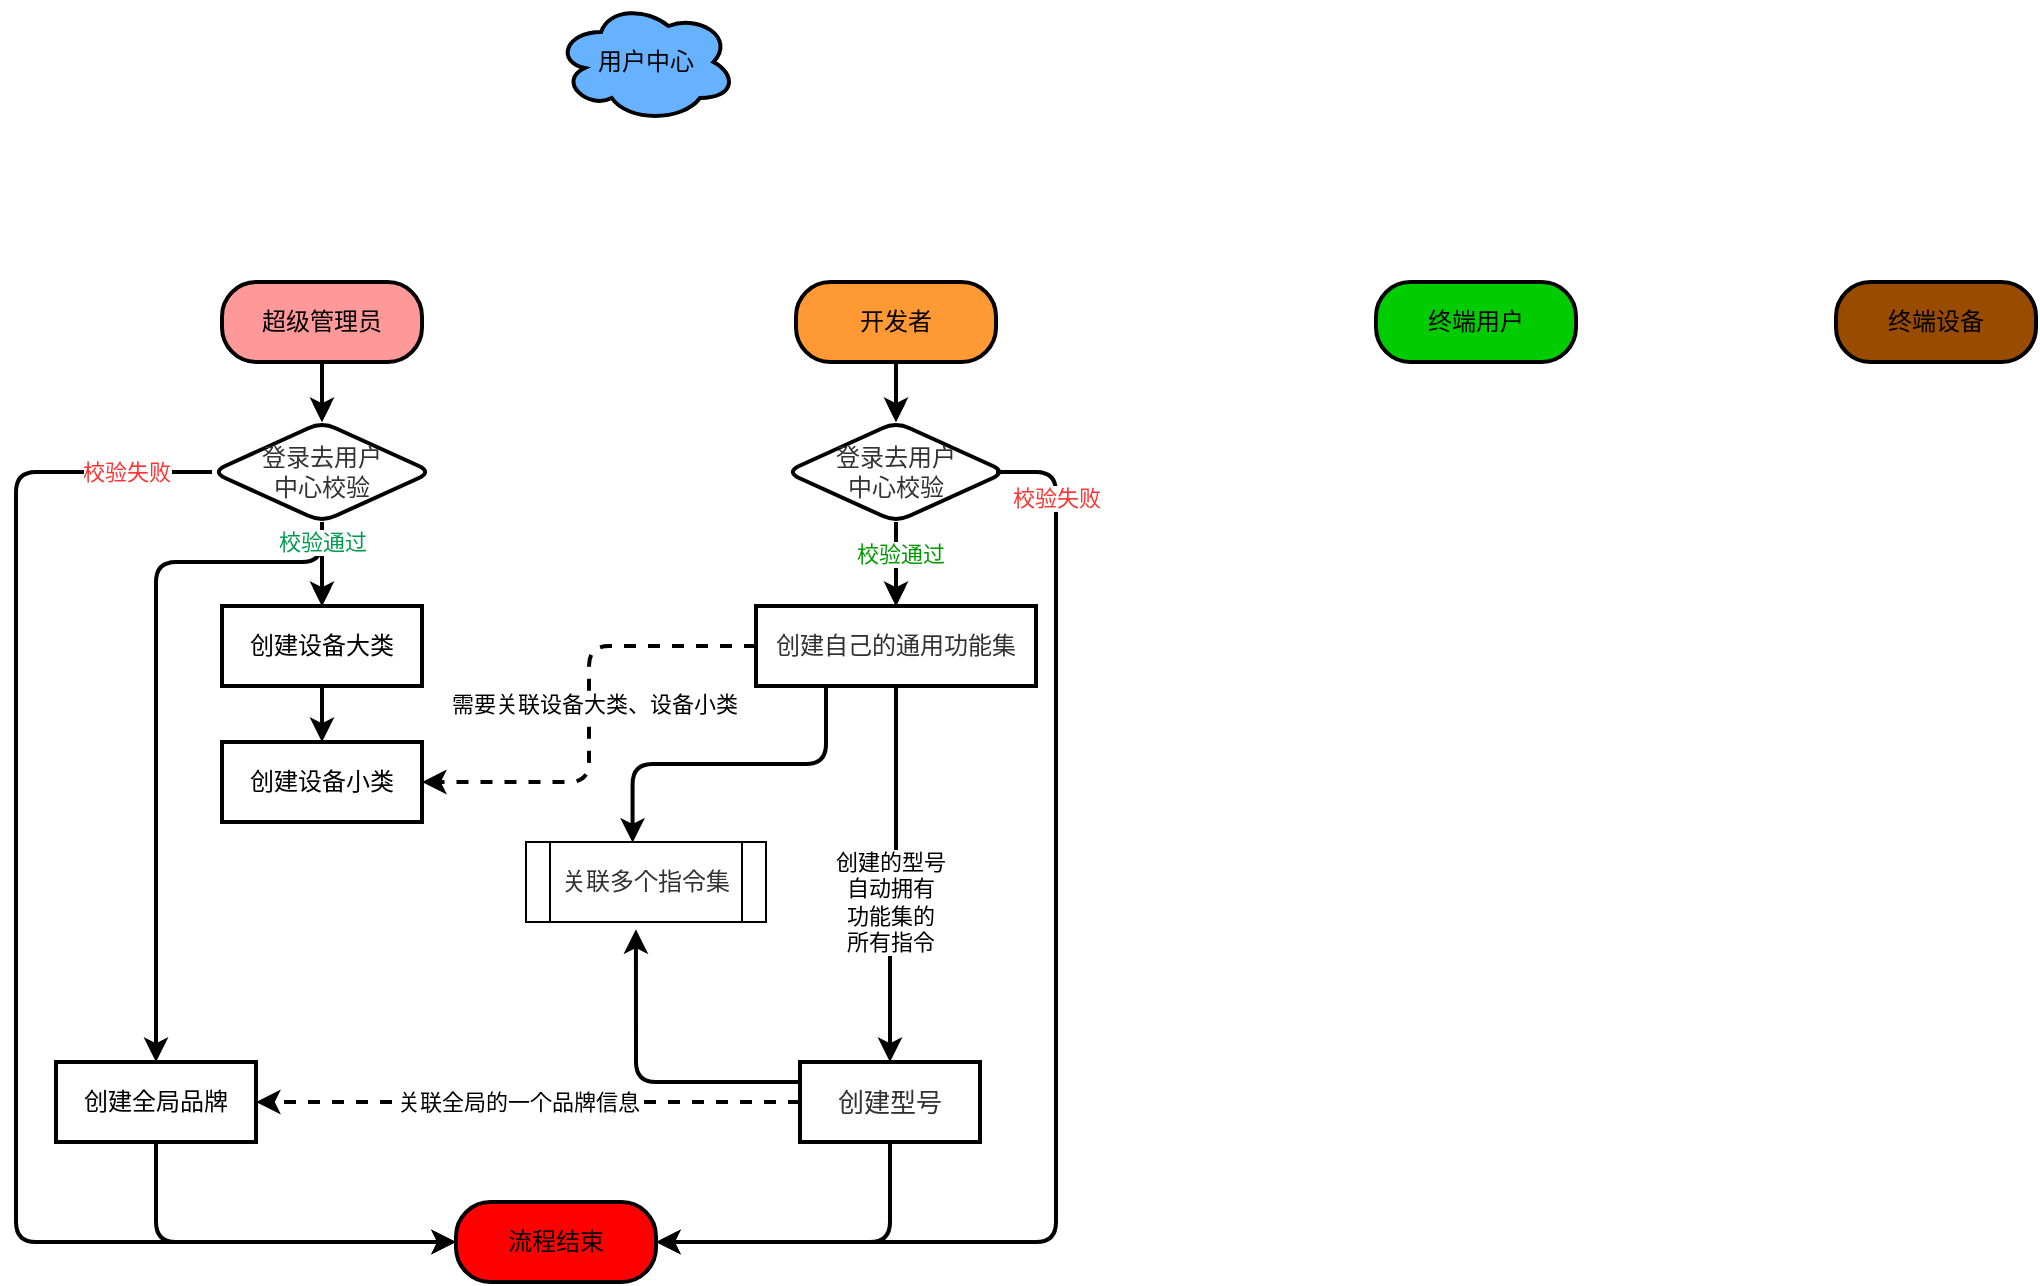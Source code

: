 <mxfile version="14.5.8" type="github">
  <diagram id="WxyCQpWoD7cld8w3Jl5g" name="第 1 页">
    <mxGraphModel dx="1185" dy="643" grid="1" gridSize="10" guides="1" tooltips="1" connect="1" arrows="1" fold="1" page="1" pageScale="1" pageWidth="1169" pageHeight="1654" math="0" shadow="0">
      <root>
        <mxCell id="0" />
        <mxCell id="1" parent="0" />
        <mxCell id="B9zy33VmHQFx12RCTuMV-1" value="用户中心" style="ellipse;shape=cloud;whiteSpace=wrap;html=1;fillColor=#66B2FF;strokeWidth=2;" vertex="1" parent="1">
          <mxGeometry x="330" y="110" width="90" height="60" as="geometry" />
        </mxCell>
        <mxCell id="B9zy33VmHQFx12RCTuMV-10" value="" style="edgeStyle=orthogonalEdgeStyle;rounded=0;orthogonalLoop=1;jettySize=auto;html=1;" edge="1" parent="1" source="B9zy33VmHQFx12RCTuMV-3" target="B9zy33VmHQFx12RCTuMV-9">
          <mxGeometry relative="1" as="geometry" />
        </mxCell>
        <mxCell id="B9zy33VmHQFx12RCTuMV-3" value="超级管理员" style="rounded=1;whiteSpace=wrap;html=1;arcSize=43;fillColor=#FF9999;strokeWidth=2;" vertex="1" parent="1">
          <mxGeometry x="163" y="250" width="100" height="40" as="geometry" />
        </mxCell>
        <mxCell id="B9zy33VmHQFx12RCTuMV-12" style="edgeStyle=orthogonalEdgeStyle;rounded=0;orthogonalLoop=1;jettySize=auto;html=1;exitX=0.5;exitY=1;exitDx=0;exitDy=0;" edge="1" parent="1" source="B9zy33VmHQFx12RCTuMV-6" target="B9zy33VmHQFx12RCTuMV-11">
          <mxGeometry relative="1" as="geometry" />
        </mxCell>
        <mxCell id="B9zy33VmHQFx12RCTuMV-6" value="开发者" style="rounded=1;whiteSpace=wrap;html=1;arcSize=43;fillColor=#FF9933;strokeWidth=2;" vertex="1" parent="1">
          <mxGeometry x="450" y="250" width="100" height="40" as="geometry" />
        </mxCell>
        <mxCell id="B9zy33VmHQFx12RCTuMV-7" value="终端设备" style="rounded=1;whiteSpace=wrap;html=1;arcSize=43;fillColor=#994C00;strokeWidth=2;" vertex="1" parent="1">
          <mxGeometry x="970" y="250" width="100" height="40" as="geometry" />
        </mxCell>
        <mxCell id="B9zy33VmHQFx12RCTuMV-8" value="终端用户" style="rounded=1;whiteSpace=wrap;html=1;arcSize=43;fillColor=#00CC00;strokeColor=#000000;strokeWidth=2;" vertex="1" parent="1">
          <mxGeometry x="740" y="250" width="100" height="40" as="geometry" />
        </mxCell>
        <mxCell id="B9zy33VmHQFx12RCTuMV-16" style="edgeStyle=elbowEdgeStyle;rounded=1;orthogonalLoop=1;jettySize=auto;html=1;exitX=0;exitY=0.5;exitDx=0;exitDy=0;strokeWidth=2;entryX=0;entryY=0.5;entryDx=0;entryDy=0;" edge="1" parent="1" source="B9zy33VmHQFx12RCTuMV-9" target="B9zy33VmHQFx12RCTuMV-15">
          <mxGeometry relative="1" as="geometry">
            <mxPoint x="320" y="700" as="targetPoint" />
            <Array as="points">
              <mxPoint x="60" y="560" />
            </Array>
          </mxGeometry>
        </mxCell>
        <mxCell id="B9zy33VmHQFx12RCTuMV-19" value="&lt;font color=&quot;#ff3333&quot;&gt;校验失败&lt;/font&gt;" style="edgeLabel;html=1;align=center;verticalAlign=middle;resizable=0;points=[];strokeColor=#FF3333;" vertex="1" connectable="0" parent="B9zy33VmHQFx12RCTuMV-16">
          <mxGeometry x="-0.808" y="2" relative="1" as="geometry">
            <mxPoint x="24.17" y="-2" as="offset" />
          </mxGeometry>
        </mxCell>
        <mxCell id="B9zy33VmHQFx12RCTuMV-20" value="&lt;font color=&quot;#00994d&quot;&gt;校验通过&lt;/font&gt;" style="edgeStyle=orthogonalEdgeStyle;rounded=0;orthogonalLoop=1;jettySize=auto;html=1;exitX=0.5;exitY=1;exitDx=0;exitDy=0;fontColor=#FF3333;entryX=0.5;entryY=0;entryDx=0;entryDy=0;" edge="1" parent="1" source="B9zy33VmHQFx12RCTuMV-9" target="B9zy33VmHQFx12RCTuMV-22">
          <mxGeometry x="-0.524" relative="1" as="geometry">
            <mxPoint x="213" y="400" as="targetPoint" />
            <mxPoint as="offset" />
          </mxGeometry>
        </mxCell>
        <mxCell id="B9zy33VmHQFx12RCTuMV-30" style="edgeStyle=elbowEdgeStyle;rounded=1;orthogonalLoop=1;jettySize=auto;html=1;exitX=0.5;exitY=1;exitDx=0;exitDy=0;entryX=0.5;entryY=0;entryDx=0;entryDy=0;elbow=vertical;strokeWidth=2;" edge="1" parent="1" source="B9zy33VmHQFx12RCTuMV-9" target="B9zy33VmHQFx12RCTuMV-27">
          <mxGeometry relative="1" as="geometry">
            <Array as="points">
              <mxPoint x="153" y="390" />
            </Array>
          </mxGeometry>
        </mxCell>
        <mxCell id="B9zy33VmHQFx12RCTuMV-9" value="&lt;span style=&quot;color: rgb(50 , 50 , 50) ; background-color: rgba(255 , 255 , 255 , 0.01)&quot;&gt;&lt;font style=&quot;font-size: 12px&quot;&gt;登录去用户&lt;/font&gt;&lt;/span&gt;&lt;div style=&quot;resize: none ; outline: 0px ; color: rgb(50 , 50 , 50)&quot;&gt;&lt;font style=&quot;font-size: 12px&quot;&gt;中心校验&lt;/font&gt;&lt;/div&gt;" style="rhombus;whiteSpace=wrap;html=1;rounded=1;arcSize=15;strokeWidth=2;" vertex="1" parent="1">
          <mxGeometry x="158" y="320" width="110" height="50" as="geometry" />
        </mxCell>
        <mxCell id="B9zy33VmHQFx12RCTuMV-33" style="edgeStyle=orthogonalEdgeStyle;rounded=0;orthogonalLoop=1;jettySize=auto;html=1;exitX=0.5;exitY=1;exitDx=0;exitDy=0;entryX=0.5;entryY=0;entryDx=0;entryDy=0;" edge="1" parent="1" source="B9zy33VmHQFx12RCTuMV-11" target="B9zy33VmHQFx12RCTuMV-32">
          <mxGeometry relative="1" as="geometry" />
        </mxCell>
        <mxCell id="B9zy33VmHQFx12RCTuMV-34" value="校验通过" style="edgeLabel;html=1;align=center;verticalAlign=middle;resizable=0;points=[];fontColor=#009900;" vertex="1" connectable="0" parent="B9zy33VmHQFx12RCTuMV-33">
          <mxGeometry x="-0.258" y="2" relative="1" as="geometry">
            <mxPoint as="offset" />
          </mxGeometry>
        </mxCell>
        <mxCell id="B9zy33VmHQFx12RCTuMV-11" value="&lt;span style=&quot;color: rgb(50 , 50 , 50) ; background-color: rgba(255 , 255 , 255 , 0.01)&quot;&gt;&lt;font style=&quot;font-size: 12px&quot;&gt;登录去用户&lt;/font&gt;&lt;/span&gt;&lt;div style=&quot;resize: none ; outline: 0px ; color: rgb(50 , 50 , 50)&quot;&gt;&lt;font style=&quot;font-size: 12px&quot;&gt;中心校验&lt;/font&gt;&lt;/div&gt;" style="rhombus;whiteSpace=wrap;html=1;rounded=1;arcSize=15;strokeWidth=2;" vertex="1" parent="1">
          <mxGeometry x="445" y="320" width="110" height="50" as="geometry" />
        </mxCell>
        <mxCell id="B9zy33VmHQFx12RCTuMV-15" value="流程结束" style="rounded=1;whiteSpace=wrap;html=1;arcSize=43;fillColor=#FF0000;strokeWidth=2;" vertex="1" parent="1">
          <mxGeometry x="280" y="710" width="100" height="40" as="geometry" />
        </mxCell>
        <mxCell id="B9zy33VmHQFx12RCTuMV-26" style="edgeStyle=orthogonalEdgeStyle;rounded=1;orthogonalLoop=1;jettySize=auto;html=1;exitX=0.5;exitY=1;exitDx=0;exitDy=0;entryX=0.5;entryY=0;entryDx=0;entryDy=0;strokeWidth=2;" edge="1" parent="1" source="B9zy33VmHQFx12RCTuMV-22" target="B9zy33VmHQFx12RCTuMV-25">
          <mxGeometry relative="1" as="geometry" />
        </mxCell>
        <mxCell id="B9zy33VmHQFx12RCTuMV-22" value="创建设备大类" style="rounded=0;whiteSpace=wrap;html=1;strokeWidth=2;" vertex="1" parent="1">
          <mxGeometry x="163" y="412" width="100" height="40" as="geometry" />
        </mxCell>
        <mxCell id="B9zy33VmHQFx12RCTuMV-25" value="创建设备小类" style="rounded=0;whiteSpace=wrap;html=1;strokeWidth=2;" vertex="1" parent="1">
          <mxGeometry x="163" y="480" width="100" height="40" as="geometry" />
        </mxCell>
        <mxCell id="B9zy33VmHQFx12RCTuMV-31" style="edgeStyle=orthogonalEdgeStyle;rounded=1;orthogonalLoop=1;jettySize=auto;elbow=vertical;html=1;exitX=0.5;exitY=1;exitDx=0;exitDy=0;entryX=0;entryY=0.5;entryDx=0;entryDy=0;strokeWidth=2;" edge="1" parent="1" source="B9zy33VmHQFx12RCTuMV-27" target="B9zy33VmHQFx12RCTuMV-15">
          <mxGeometry relative="1" as="geometry">
            <mxPoint x="288" y="700" as="targetPoint" />
          </mxGeometry>
        </mxCell>
        <mxCell id="B9zy33VmHQFx12RCTuMV-27" value="创建全局品牌" style="rounded=0;whiteSpace=wrap;html=1;strokeWidth=2;" vertex="1" parent="1">
          <mxGeometry x="80" y="640" width="100" height="40" as="geometry" />
        </mxCell>
        <mxCell id="B9zy33VmHQFx12RCTuMV-37" style="edgeStyle=orthogonalEdgeStyle;rounded=1;orthogonalLoop=1;jettySize=auto;html=1;exitX=0.5;exitY=1;exitDx=0;exitDy=0;fontColor=#009900;strokeWidth=2;" edge="1" parent="1" source="B9zy33VmHQFx12RCTuMV-32" target="B9zy33VmHQFx12RCTuMV-36">
          <mxGeometry relative="1" as="geometry" />
        </mxCell>
        <mxCell id="B9zy33VmHQFx12RCTuMV-39" value="&lt;div&gt;&lt;span style=&quot;font-size: 11px&quot;&gt;创建的型号&lt;/span&gt;&lt;/div&gt;&lt;div&gt;&lt;span style=&quot;font-size: 11px&quot;&gt;自动拥有&lt;/span&gt;&lt;/div&gt;&lt;div&gt;&lt;span style=&quot;font-size: 11px&quot;&gt;功能集的&lt;/span&gt;&lt;/div&gt;&lt;div&gt;&lt;span style=&quot;font-size: 11px&quot;&gt;所有指令&lt;/span&gt;&lt;/div&gt;" style="edgeLabel;html=1;align=center;verticalAlign=middle;resizable=0;points=[];" vertex="1" connectable="0" parent="B9zy33VmHQFx12RCTuMV-37">
          <mxGeometry x="0.265" y="1" relative="1" as="geometry">
            <mxPoint x="-1" y="-10.33" as="offset" />
          </mxGeometry>
        </mxCell>
        <mxCell id="B9zy33VmHQFx12RCTuMV-55" style="edgeStyle=orthogonalEdgeStyle;rounded=1;orthogonalLoop=1;jettySize=auto;html=1;exitX=0;exitY=0.5;exitDx=0;exitDy=0;entryX=1;entryY=0.5;entryDx=0;entryDy=0;strokeWidth=2;dashed=1;" edge="1" parent="1" source="B9zy33VmHQFx12RCTuMV-32" target="B9zy33VmHQFx12RCTuMV-25">
          <mxGeometry relative="1" as="geometry" />
        </mxCell>
        <mxCell id="B9zy33VmHQFx12RCTuMV-56" value="需要关联设备大类、设备小类" style="edgeLabel;html=1;align=center;verticalAlign=middle;resizable=0;points=[];" vertex="1" connectable="0" parent="B9zy33VmHQFx12RCTuMV-55">
          <mxGeometry x="-0.175" y="2" relative="1" as="geometry">
            <mxPoint y="14.83" as="offset" />
          </mxGeometry>
        </mxCell>
        <mxCell id="B9zy33VmHQFx12RCTuMV-58" style="edgeStyle=orthogonalEdgeStyle;rounded=1;orthogonalLoop=1;jettySize=auto;html=1;exitX=0.25;exitY=1;exitDx=0;exitDy=0;strokeWidth=2;entryX=0.444;entryY=0.008;entryDx=0;entryDy=0;entryPerimeter=0;" edge="1" parent="1" source="B9zy33VmHQFx12RCTuMV-32" target="B9zy33VmHQFx12RCTuMV-59">
          <mxGeometry relative="1" as="geometry">
            <mxPoint x="420" y="520" as="targetPoint" />
          </mxGeometry>
        </mxCell>
        <mxCell id="B9zy33VmHQFx12RCTuMV-32" value="&lt;span style=&quot;color: rgb(50 , 50 , 50) ; background-color: rgba(255 , 255 , 255 , 0.01)&quot;&gt;&lt;font style=&quot;font-size: 12px&quot;&gt;创建自己的通用功能集&lt;/font&gt;&lt;/span&gt;" style="rounded=0;whiteSpace=wrap;html=1;strokeWidth=2;" vertex="1" parent="1">
          <mxGeometry x="430" y="412" width="140" height="40" as="geometry" />
        </mxCell>
        <mxCell id="B9zy33VmHQFx12RCTuMV-44" style="edgeStyle=orthogonalEdgeStyle;rounded=1;orthogonalLoop=1;jettySize=auto;html=1;exitX=0;exitY=0.5;exitDx=0;exitDy=0;entryX=1;entryY=0.5;entryDx=0;entryDy=0;dashed=1;strokeWidth=2;" edge="1" parent="1" source="B9zy33VmHQFx12RCTuMV-36" target="B9zy33VmHQFx12RCTuMV-27">
          <mxGeometry relative="1" as="geometry" />
        </mxCell>
        <mxCell id="B9zy33VmHQFx12RCTuMV-45" value="关联全局的一个品牌信息" style="edgeLabel;html=1;align=center;verticalAlign=middle;resizable=0;points=[];" vertex="1" connectable="0" parent="B9zy33VmHQFx12RCTuMV-44">
          <mxGeometry x="0.425" y="-2" relative="1" as="geometry">
            <mxPoint x="52.5" y="2" as="offset" />
          </mxGeometry>
        </mxCell>
        <mxCell id="B9zy33VmHQFx12RCTuMV-60" style="edgeStyle=orthogonalEdgeStyle;rounded=1;orthogonalLoop=1;jettySize=auto;html=1;exitX=0;exitY=0.25;exitDx=0;exitDy=0;entryX=0.458;entryY=1.092;entryDx=0;entryDy=0;entryPerimeter=0;strokeWidth=2;" edge="1" parent="1" source="B9zy33VmHQFx12RCTuMV-36" target="B9zy33VmHQFx12RCTuMV-59">
          <mxGeometry relative="1" as="geometry" />
        </mxCell>
        <mxCell id="B9zy33VmHQFx12RCTuMV-61" style="edgeStyle=orthogonalEdgeStyle;rounded=1;orthogonalLoop=1;jettySize=auto;html=1;exitX=0.5;exitY=1;exitDx=0;exitDy=0;entryX=1;entryY=0.5;entryDx=0;entryDy=0;strokeWidth=2;" edge="1" parent="1" source="B9zy33VmHQFx12RCTuMV-36" target="B9zy33VmHQFx12RCTuMV-15">
          <mxGeometry relative="1" as="geometry" />
        </mxCell>
        <mxCell id="B9zy33VmHQFx12RCTuMV-36" value="&lt;span style=&quot;color: rgb(50 , 50 , 50) ; font-size: 13px ; background-color: rgba(255 , 255 , 255 , 0.01)&quot;&gt;创建型号&lt;/span&gt;" style="rounded=0;whiteSpace=wrap;html=1;strokeWidth=2;" vertex="1" parent="1">
          <mxGeometry x="452" y="640" width="90" height="40" as="geometry" />
        </mxCell>
        <mxCell id="B9zy33VmHQFx12RCTuMV-47" value="" style="edgeStyle=orthogonalEdgeStyle;rounded=1;orthogonalLoop=1;jettySize=auto;html=1;strokeWidth=2;" edge="1" parent="1">
          <mxGeometry relative="1" as="geometry">
            <mxPoint x="213" y="290" as="sourcePoint" />
            <mxPoint x="213" y="320" as="targetPoint" />
          </mxGeometry>
        </mxCell>
        <mxCell id="B9zy33VmHQFx12RCTuMV-48" style="edgeStyle=orthogonalEdgeStyle;rounded=1;orthogonalLoop=1;jettySize=auto;html=1;exitX=0.5;exitY=1;exitDx=0;exitDy=0;strokeWidth=2;" edge="1" parent="1">
          <mxGeometry relative="1" as="geometry">
            <mxPoint x="500" y="290" as="sourcePoint" />
            <mxPoint x="500" y="320" as="targetPoint" />
          </mxGeometry>
        </mxCell>
        <mxCell id="B9zy33VmHQFx12RCTuMV-49" style="edgeStyle=elbowEdgeStyle;rounded=1;orthogonalLoop=1;jettySize=auto;html=1;exitX=1;exitY=0.5;exitDx=0;exitDy=0;entryX=1;entryY=0.5;entryDx=0;entryDy=0;fontColor=#FF3333;strokeWidth=2;" edge="1" parent="1" target="B9zy33VmHQFx12RCTuMV-15">
          <mxGeometry relative="1" as="geometry">
            <mxPoint x="550" y="345" as="sourcePoint" />
            <mxPoint x="420" y="700" as="targetPoint" />
            <Array as="points">
              <mxPoint x="580" y="530" />
              <mxPoint x="640" y="500" />
            </Array>
          </mxGeometry>
        </mxCell>
        <mxCell id="B9zy33VmHQFx12RCTuMV-50" value="&lt;font color=&quot;#ff3333&quot;&gt;校验失败&lt;/font&gt;" style="edgeLabel;html=1;align=center;verticalAlign=middle;resizable=0;points=[];" vertex="1" connectable="0" parent="B9zy33VmHQFx12RCTuMV-49">
          <mxGeometry x="-0.86" relative="1" as="geometry">
            <mxPoint as="offset" />
          </mxGeometry>
        </mxCell>
        <mxCell id="B9zy33VmHQFx12RCTuMV-51" value="&lt;font color=&quot;#00994d&quot;&gt;校验通过&lt;/font&gt;" style="edgeStyle=orthogonalEdgeStyle;rounded=1;orthogonalLoop=1;jettySize=auto;html=1;exitX=0.5;exitY=1;exitDx=0;exitDy=0;fontColor=#FF3333;entryX=0.5;entryY=0;entryDx=0;entryDy=0;strokeWidth=2;" edge="1" parent="1">
          <mxGeometry x="-0.524" relative="1" as="geometry">
            <mxPoint x="213" y="412" as="targetPoint" />
            <mxPoint x="213" y="370" as="sourcePoint" />
            <mxPoint as="offset" />
          </mxGeometry>
        </mxCell>
        <mxCell id="B9zy33VmHQFx12RCTuMV-52" style="edgeStyle=orthogonalEdgeStyle;rounded=1;orthogonalLoop=1;jettySize=auto;html=1;exitX=0.5;exitY=1;exitDx=0;exitDy=0;entryX=0.5;entryY=0;entryDx=0;entryDy=0;strokeWidth=2;" edge="1" parent="1">
          <mxGeometry relative="1" as="geometry">
            <mxPoint x="500" y="370" as="sourcePoint" />
            <mxPoint x="500" y="412" as="targetPoint" />
          </mxGeometry>
        </mxCell>
        <mxCell id="B9zy33VmHQFx12RCTuMV-53" value="校验通过" style="edgeLabel;html=1;align=center;verticalAlign=middle;resizable=0;points=[];fontColor=#009900;" vertex="1" connectable="0" parent="B9zy33VmHQFx12RCTuMV-52">
          <mxGeometry x="-0.258" y="2" relative="1" as="geometry">
            <mxPoint as="offset" />
          </mxGeometry>
        </mxCell>
        <mxCell id="B9zy33VmHQFx12RCTuMV-59" value="&lt;span style=&quot;color: rgb(50 , 50 , 50) ; background-color: rgba(255 , 255 , 255 , 0.01)&quot;&gt;&lt;font style=&quot;font-size: 12px&quot;&gt;关联多个指令集&lt;/font&gt;&lt;/span&gt;" style="shape=process;whiteSpace=wrap;html=1;backgroundOutline=1;" vertex="1" parent="1">
          <mxGeometry x="315" y="530" width="120" height="40" as="geometry" />
        </mxCell>
      </root>
    </mxGraphModel>
  </diagram>
</mxfile>
